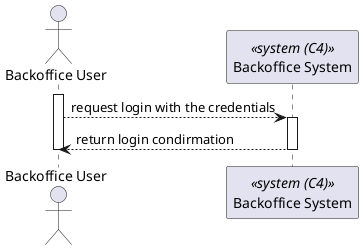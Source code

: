 @startuml

actor BackofficeUser as "Backoffice User"
participant SYS as "Backoffice System" <<system (C4)>>

activate BackofficeUser

BackofficeUser --> SYS : request login with the credentials

activate SYS

SYS --> BackofficeUser : return login condirmation

deactivate SYS
deactivate BackofficeUser
@enduml